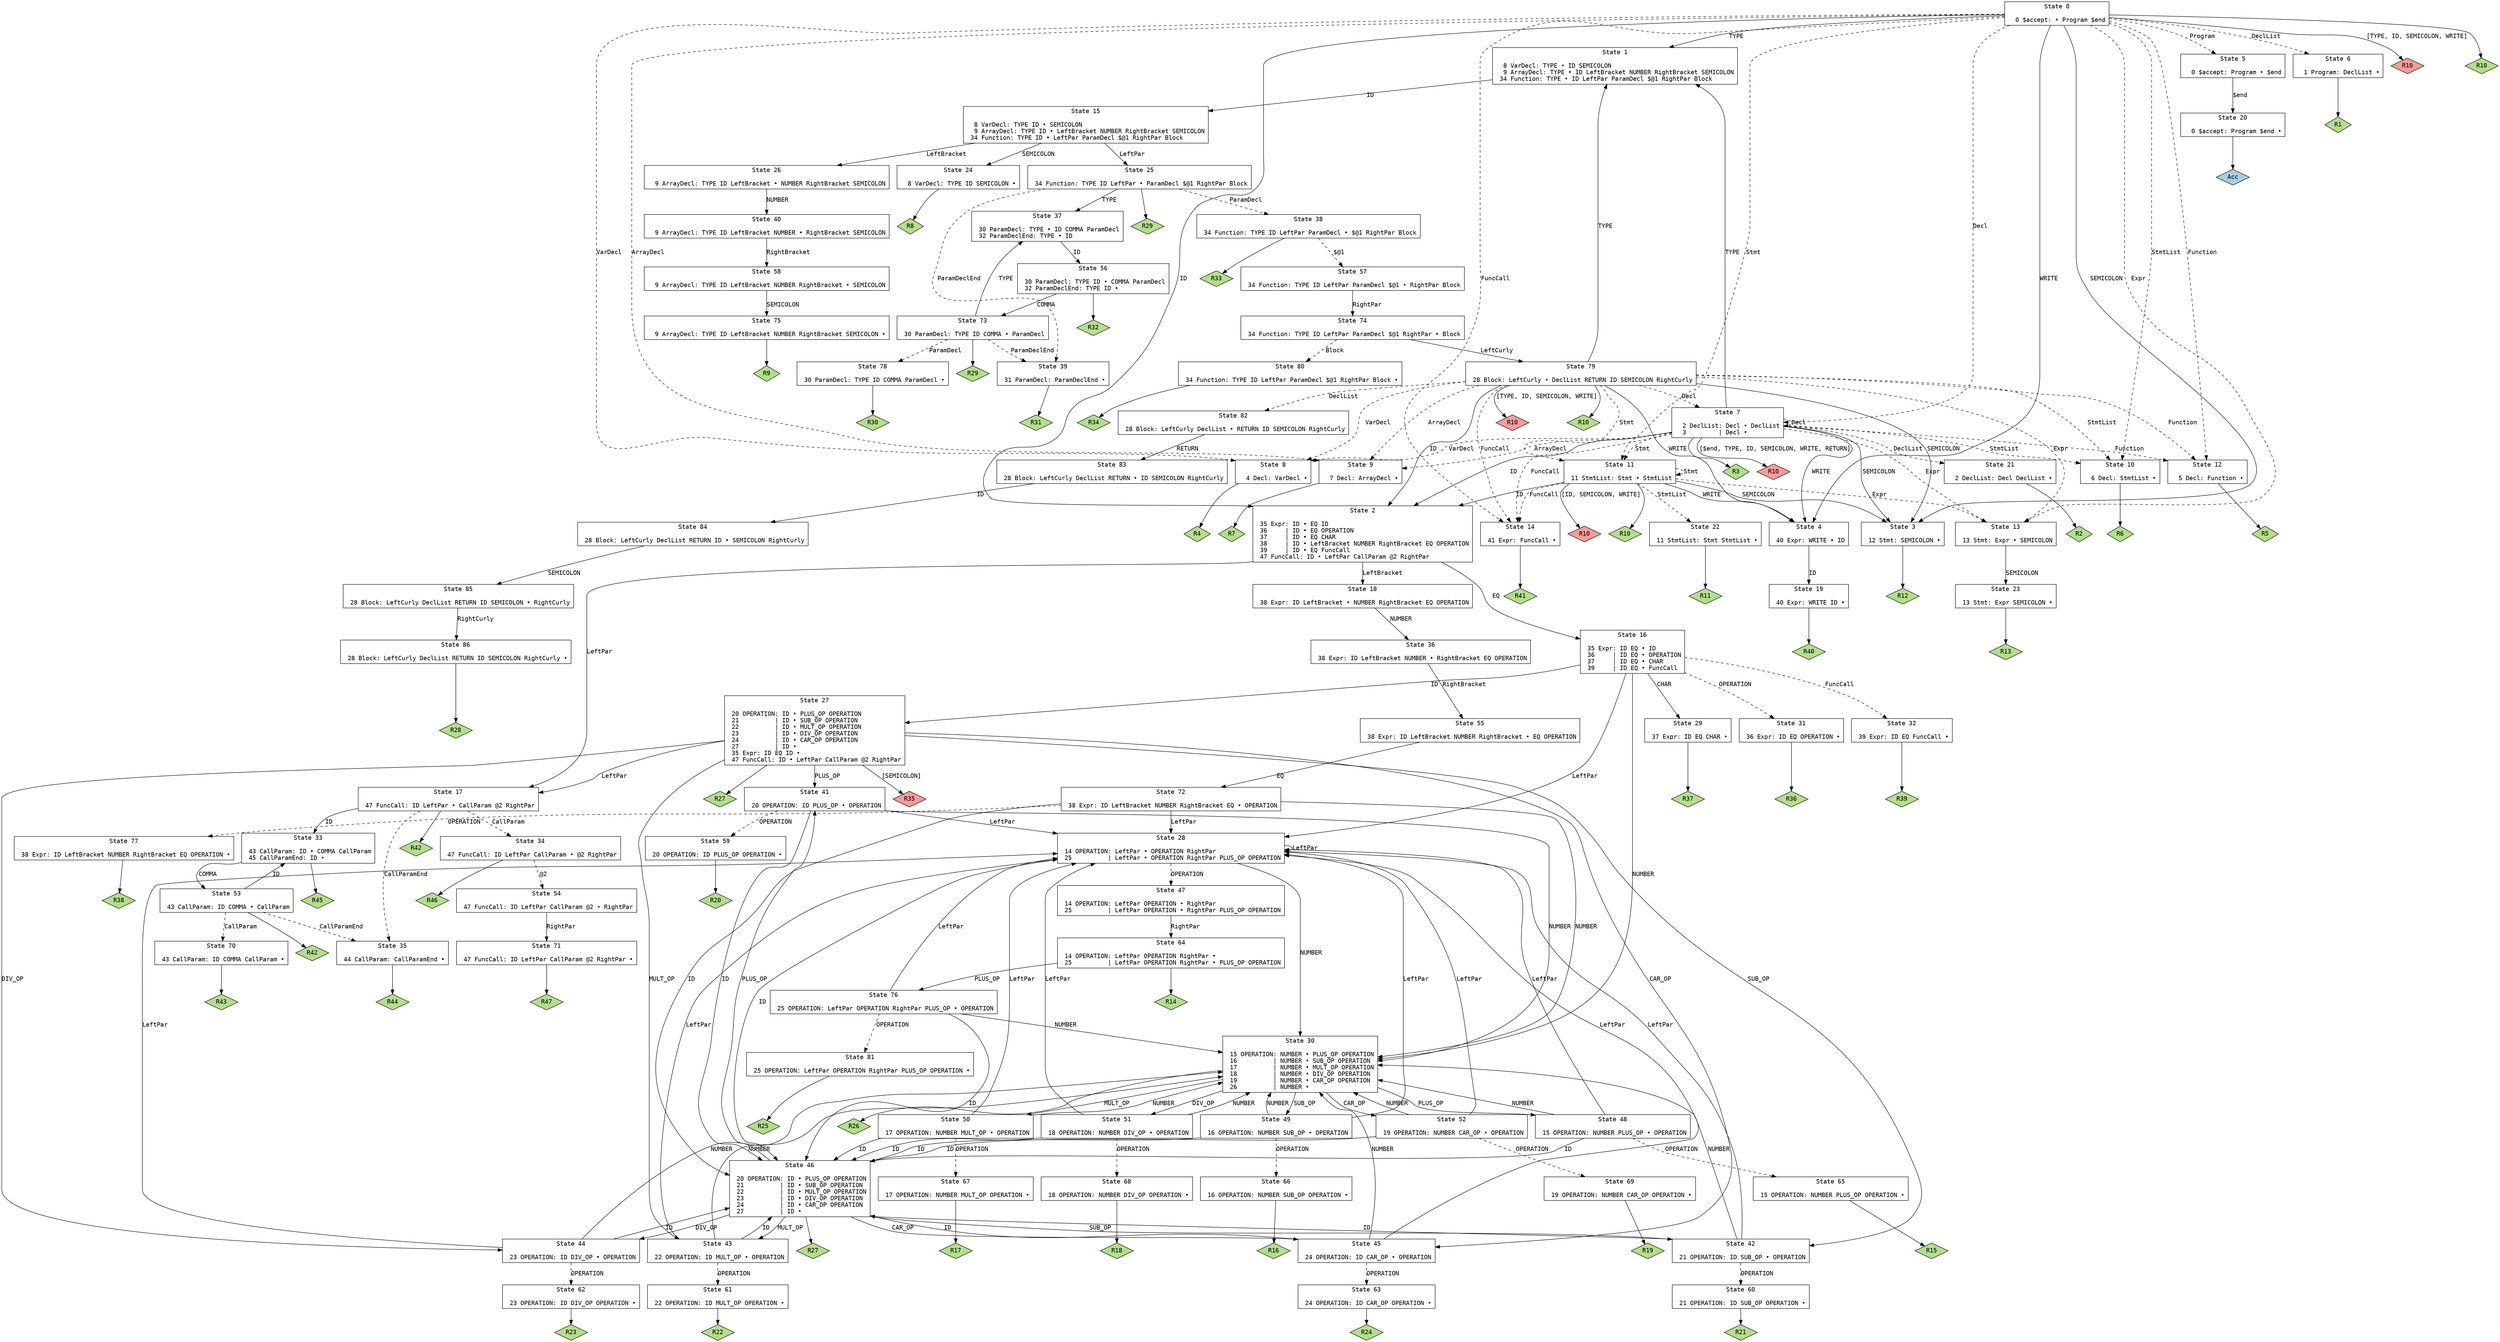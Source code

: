 // Generated by GNU Bison 3.8.2.
// Report bugs to <bug-bison@gnu.org>.
// Home page: <https://www.gnu.org/software/bison/>.

digraph "parser.y"
{
  node [fontname = courier, shape = box, colorscheme = paired6]
  edge [fontname = courier]

  0 [label="State 0\n\l  0 $accept: • Program $end\l"]
  0 -> 1 [style=solid label="TYPE"]
  0 -> 2 [style=solid label="ID"]
  0 -> 3 [style=solid label="SEMICOLON"]
  0 -> 4 [style=solid label="WRITE"]
  0 -> 5 [style=dashed label="Program"]
  0 -> 6 [style=dashed label="DeclList"]
  0 -> 7 [style=dashed label="Decl"]
  0 -> 8 [style=dashed label="VarDecl"]
  0 -> 9 [style=dashed label="ArrayDecl"]
  0 -> 10 [style=dashed label="StmtList"]
  0 -> 11 [style=dashed label="Stmt"]
  0 -> 12 [style=dashed label="Function"]
  0 -> 13 [style=dashed label="Expr"]
  0 -> 14 [style=dashed label="FuncCall"]
  0 -> "0R10d" [label="[TYPE, ID, SEMICOLON, WRITE]", style=solid]
 "0R10d" [label="R10", fillcolor=5, shape=diamond, style=filled]
  0 -> "0R10" [style=solid]
 "0R10" [label="R10", fillcolor=3, shape=diamond, style=filled]
  1 [label="State 1\n\l  8 VarDecl: TYPE • ID SEMICOLON\l  9 ArrayDecl: TYPE • ID LeftBracket NUMBER RightBracket SEMICOLON\l 34 Function: TYPE • ID LeftPar ParamDecl $@1 RightPar Block\l"]
  1 -> 15 [style=solid label="ID"]
  2 [label="State 2\n\l 35 Expr: ID • EQ ID\l 36     | ID • EQ OPERATION\l 37     | ID • EQ CHAR\l 38     | ID • LeftBracket NUMBER RightBracket EQ OPERATION\l 39     | ID • EQ FuncCall\l 47 FuncCall: ID • LeftPar CallParam @2 RightPar\l"]
  2 -> 16 [style=solid label="EQ"]
  2 -> 17 [style=solid label="LeftPar"]
  2 -> 18 [style=solid label="LeftBracket"]
  3 [label="State 3\n\l 12 Stmt: SEMICOLON •\l"]
  3 -> "3R12" [style=solid]
 "3R12" [label="R12", fillcolor=3, shape=diamond, style=filled]
  4 [label="State 4\n\l 40 Expr: WRITE • ID\l"]
  4 -> 19 [style=solid label="ID"]
  5 [label="State 5\n\l  0 $accept: Program • $end\l"]
  5 -> 20 [style=solid label="$end"]
  6 [label="State 6\n\l  1 Program: DeclList •\l"]
  6 -> "6R1" [style=solid]
 "6R1" [label="R1", fillcolor=3, shape=diamond, style=filled]
  7 [label="State 7\n\l  2 DeclList: Decl • DeclList\l  3         | Decl •\l"]
  7 -> 1 [style=solid label="TYPE"]
  7 -> 2 [style=solid label="ID"]
  7 -> 3 [style=solid label="SEMICOLON"]
  7 -> 4 [style=solid label="WRITE"]
  7 -> 21 [style=dashed label="DeclList"]
  7 -> 7 [style=dashed label="Decl"]
  7 -> 8 [style=dashed label="VarDecl"]
  7 -> 9 [style=dashed label="ArrayDecl"]
  7 -> 10 [style=dashed label="StmtList"]
  7 -> 11 [style=dashed label="Stmt"]
  7 -> 12 [style=dashed label="Function"]
  7 -> 13 [style=dashed label="Expr"]
  7 -> 14 [style=dashed label="FuncCall"]
  7 -> "7R3" [style=solid]
 "7R3" [label="R3", fillcolor=3, shape=diamond, style=filled]
  7 -> "7R10d" [label="[$end, TYPE, ID, SEMICOLON, WRITE, RETURN]", style=solid]
 "7R10d" [label="R10", fillcolor=5, shape=diamond, style=filled]
  8 [label="State 8\n\l  4 Decl: VarDecl •\l"]
  8 -> "8R4" [style=solid]
 "8R4" [label="R4", fillcolor=3, shape=diamond, style=filled]
  9 [label="State 9\n\l  7 Decl: ArrayDecl •\l"]
  9 -> "9R7" [style=solid]
 "9R7" [label="R7", fillcolor=3, shape=diamond, style=filled]
  10 [label="State 10\n\l  6 Decl: StmtList •\l"]
  10 -> "10R6" [style=solid]
 "10R6" [label="R6", fillcolor=3, shape=diamond, style=filled]
  11 [label="State 11\n\l 11 StmtList: Stmt • StmtList\l"]
  11 -> 2 [style=solid label="ID"]
  11 -> 3 [style=solid label="SEMICOLON"]
  11 -> 4 [style=solid label="WRITE"]
  11 -> 22 [style=dashed label="StmtList"]
  11 -> 11 [style=dashed label="Stmt"]
  11 -> 13 [style=dashed label="Expr"]
  11 -> 14 [style=dashed label="FuncCall"]
  11 -> "11R10d" [label="[ID, SEMICOLON, WRITE]", style=solid]
 "11R10d" [label="R10", fillcolor=5, shape=diamond, style=filled]
  11 -> "11R10" [style=solid]
 "11R10" [label="R10", fillcolor=3, shape=diamond, style=filled]
  12 [label="State 12\n\l  5 Decl: Function •\l"]
  12 -> "12R5" [style=solid]
 "12R5" [label="R5", fillcolor=3, shape=diamond, style=filled]
  13 [label="State 13\n\l 13 Stmt: Expr • SEMICOLON\l"]
  13 -> 23 [style=solid label="SEMICOLON"]
  14 [label="State 14\n\l 41 Expr: FuncCall •\l"]
  14 -> "14R41" [style=solid]
 "14R41" [label="R41", fillcolor=3, shape=diamond, style=filled]
  15 [label="State 15\n\l  8 VarDecl: TYPE ID • SEMICOLON\l  9 ArrayDecl: TYPE ID • LeftBracket NUMBER RightBracket SEMICOLON\l 34 Function: TYPE ID • LeftPar ParamDecl $@1 RightPar Block\l"]
  15 -> 24 [style=solid label="SEMICOLON"]
  15 -> 25 [style=solid label="LeftPar"]
  15 -> 26 [style=solid label="LeftBracket"]
  16 [label="State 16\n\l 35 Expr: ID EQ • ID\l 36     | ID EQ • OPERATION\l 37     | ID EQ • CHAR\l 39     | ID EQ • FuncCall\l"]
  16 -> 27 [style=solid label="ID"]
  16 -> 28 [style=solid label="LeftPar"]
  16 -> 29 [style=solid label="CHAR"]
  16 -> 30 [style=solid label="NUMBER"]
  16 -> 31 [style=dashed label="OPERATION"]
  16 -> 32 [style=dashed label="FuncCall"]
  17 [label="State 17\n\l 47 FuncCall: ID LeftPar • CallParam @2 RightPar\l"]
  17 -> 33 [style=solid label="ID"]
  17 -> 34 [style=dashed label="CallParam"]
  17 -> 35 [style=dashed label="CallParamEnd"]
  17 -> "17R42" [style=solid]
 "17R42" [label="R42", fillcolor=3, shape=diamond, style=filled]
  18 [label="State 18\n\l 38 Expr: ID LeftBracket • NUMBER RightBracket EQ OPERATION\l"]
  18 -> 36 [style=solid label="NUMBER"]
  19 [label="State 19\n\l 40 Expr: WRITE ID •\l"]
  19 -> "19R40" [style=solid]
 "19R40" [label="R40", fillcolor=3, shape=diamond, style=filled]
  20 [label="State 20\n\l  0 $accept: Program $end •\l"]
  20 -> "20R0" [style=solid]
 "20R0" [label="Acc", fillcolor=1, shape=diamond, style=filled]
  21 [label="State 21\n\l  2 DeclList: Decl DeclList •\l"]
  21 -> "21R2" [style=solid]
 "21R2" [label="R2", fillcolor=3, shape=diamond, style=filled]
  22 [label="State 22\n\l 11 StmtList: Stmt StmtList •\l"]
  22 -> "22R11" [style=solid]
 "22R11" [label="R11", fillcolor=3, shape=diamond, style=filled]
  23 [label="State 23\n\l 13 Stmt: Expr SEMICOLON •\l"]
  23 -> "23R13" [style=solid]
 "23R13" [label="R13", fillcolor=3, shape=diamond, style=filled]
  24 [label="State 24\n\l  8 VarDecl: TYPE ID SEMICOLON •\l"]
  24 -> "24R8" [style=solid]
 "24R8" [label="R8", fillcolor=3, shape=diamond, style=filled]
  25 [label="State 25\n\l 34 Function: TYPE ID LeftPar • ParamDecl $@1 RightPar Block\l"]
  25 -> 37 [style=solid label="TYPE"]
  25 -> 38 [style=dashed label="ParamDecl"]
  25 -> 39 [style=dashed label="ParamDeclEnd"]
  25 -> "25R29" [style=solid]
 "25R29" [label="R29", fillcolor=3, shape=diamond, style=filled]
  26 [label="State 26\n\l  9 ArrayDecl: TYPE ID LeftBracket • NUMBER RightBracket SEMICOLON\l"]
  26 -> 40 [style=solid label="NUMBER"]
  27 [label="State 27\n\l 20 OPERATION: ID • PLUS_OP OPERATION\l 21          | ID • SUB_OP OPERATION\l 22          | ID • MULT_OP OPERATION\l 23          | ID • DIV_OP OPERATION\l 24          | ID • CAR_OP OPERATION\l 27          | ID •\l 35 Expr: ID EQ ID •\l 47 FuncCall: ID • LeftPar CallParam @2 RightPar\l"]
  27 -> 41 [style=solid label="PLUS_OP"]
  27 -> 42 [style=solid label="SUB_OP"]
  27 -> 43 [style=solid label="MULT_OP"]
  27 -> 44 [style=solid label="DIV_OP"]
  27 -> 45 [style=solid label="CAR_OP"]
  27 -> 17 [style=solid label="LeftPar"]
  27 -> "27R27" [style=solid]
 "27R27" [label="R27", fillcolor=3, shape=diamond, style=filled]
  27 -> "27R35d" [label="[SEMICOLON]", style=solid]
 "27R35d" [label="R35", fillcolor=5, shape=diamond, style=filled]
  28 [label="State 28\n\l 14 OPERATION: LeftPar • OPERATION RightPar\l 25          | LeftPar • OPERATION RightPar PLUS_OP OPERATION\l"]
  28 -> 46 [style=solid label="ID"]
  28 -> 28 [style=solid label="LeftPar"]
  28 -> 30 [style=solid label="NUMBER"]
  28 -> 47 [style=dashed label="OPERATION"]
  29 [label="State 29\n\l 37 Expr: ID EQ CHAR •\l"]
  29 -> "29R37" [style=solid]
 "29R37" [label="R37", fillcolor=3, shape=diamond, style=filled]
  30 [label="State 30\n\l 15 OPERATION: NUMBER • PLUS_OP OPERATION\l 16          | NUMBER • SUB_OP OPERATION\l 17          | NUMBER • MULT_OP OPERATION\l 18          | NUMBER • DIV_OP OPERATION\l 19          | NUMBER • CAR_OP OPERATION\l 26          | NUMBER •\l"]
  30 -> 48 [style=solid label="PLUS_OP"]
  30 -> 49 [style=solid label="SUB_OP"]
  30 -> 50 [style=solid label="MULT_OP"]
  30 -> 51 [style=solid label="DIV_OP"]
  30 -> 52 [style=solid label="CAR_OP"]
  30 -> "30R26" [style=solid]
 "30R26" [label="R26", fillcolor=3, shape=diamond, style=filled]
  31 [label="State 31\n\l 36 Expr: ID EQ OPERATION •\l"]
  31 -> "31R36" [style=solid]
 "31R36" [label="R36", fillcolor=3, shape=diamond, style=filled]
  32 [label="State 32\n\l 39 Expr: ID EQ FuncCall •\l"]
  32 -> "32R39" [style=solid]
 "32R39" [label="R39", fillcolor=3, shape=diamond, style=filled]
  33 [label="State 33\n\l 43 CallParam: ID • COMMA CallParam\l 45 CallParamEnd: ID •\l"]
  33 -> 53 [style=solid label="COMMA"]
  33 -> "33R45" [style=solid]
 "33R45" [label="R45", fillcolor=3, shape=diamond, style=filled]
  34 [label="State 34\n\l 47 FuncCall: ID LeftPar CallParam • @2 RightPar\l"]
  34 -> 54 [style=dashed label="@2"]
  34 -> "34R46" [style=solid]
 "34R46" [label="R46", fillcolor=3, shape=diamond, style=filled]
  35 [label="State 35\n\l 44 CallParam: CallParamEnd •\l"]
  35 -> "35R44" [style=solid]
 "35R44" [label="R44", fillcolor=3, shape=diamond, style=filled]
  36 [label="State 36\n\l 38 Expr: ID LeftBracket NUMBER • RightBracket EQ OPERATION\l"]
  36 -> 55 [style=solid label="RightBracket"]
  37 [label="State 37\n\l 30 ParamDecl: TYPE • ID COMMA ParamDecl\l 32 ParamDeclEnd: TYPE • ID\l"]
  37 -> 56 [style=solid label="ID"]
  38 [label="State 38\n\l 34 Function: TYPE ID LeftPar ParamDecl • $@1 RightPar Block\l"]
  38 -> 57 [style=dashed label="$@1"]
  38 -> "38R33" [style=solid]
 "38R33" [label="R33", fillcolor=3, shape=diamond, style=filled]
  39 [label="State 39\n\l 31 ParamDecl: ParamDeclEnd •\l"]
  39 -> "39R31" [style=solid]
 "39R31" [label="R31", fillcolor=3, shape=diamond, style=filled]
  40 [label="State 40\n\l  9 ArrayDecl: TYPE ID LeftBracket NUMBER • RightBracket SEMICOLON\l"]
  40 -> 58 [style=solid label="RightBracket"]
  41 [label="State 41\n\l 20 OPERATION: ID PLUS_OP • OPERATION\l"]
  41 -> 46 [style=solid label="ID"]
  41 -> 28 [style=solid label="LeftPar"]
  41 -> 30 [style=solid label="NUMBER"]
  41 -> 59 [style=dashed label="OPERATION"]
  42 [label="State 42\n\l 21 OPERATION: ID SUB_OP • OPERATION\l"]
  42 -> 46 [style=solid label="ID"]
  42 -> 28 [style=solid label="LeftPar"]
  42 -> 30 [style=solid label="NUMBER"]
  42 -> 60 [style=dashed label="OPERATION"]
  43 [label="State 43\n\l 22 OPERATION: ID MULT_OP • OPERATION\l"]
  43 -> 46 [style=solid label="ID"]
  43 -> 28 [style=solid label="LeftPar"]
  43 -> 30 [style=solid label="NUMBER"]
  43 -> 61 [style=dashed label="OPERATION"]
  44 [label="State 44\n\l 23 OPERATION: ID DIV_OP • OPERATION\l"]
  44 -> 46 [style=solid label="ID"]
  44 -> 28 [style=solid label="LeftPar"]
  44 -> 30 [style=solid label="NUMBER"]
  44 -> 62 [style=dashed label="OPERATION"]
  45 [label="State 45\n\l 24 OPERATION: ID CAR_OP • OPERATION\l"]
  45 -> 46 [style=solid label="ID"]
  45 -> 28 [style=solid label="LeftPar"]
  45 -> 30 [style=solid label="NUMBER"]
  45 -> 63 [style=dashed label="OPERATION"]
  46 [label="State 46\n\l 20 OPERATION: ID • PLUS_OP OPERATION\l 21          | ID • SUB_OP OPERATION\l 22          | ID • MULT_OP OPERATION\l 23          | ID • DIV_OP OPERATION\l 24          | ID • CAR_OP OPERATION\l 27          | ID •\l"]
  46 -> 41 [style=solid label="PLUS_OP"]
  46 -> 42 [style=solid label="SUB_OP"]
  46 -> 43 [style=solid label="MULT_OP"]
  46 -> 44 [style=solid label="DIV_OP"]
  46 -> 45 [style=solid label="CAR_OP"]
  46 -> "46R27" [style=solid]
 "46R27" [label="R27", fillcolor=3, shape=diamond, style=filled]
  47 [label="State 47\n\l 14 OPERATION: LeftPar OPERATION • RightPar\l 25          | LeftPar OPERATION • RightPar PLUS_OP OPERATION\l"]
  47 -> 64 [style=solid label="RightPar"]
  48 [label="State 48\n\l 15 OPERATION: NUMBER PLUS_OP • OPERATION\l"]
  48 -> 46 [style=solid label="ID"]
  48 -> 28 [style=solid label="LeftPar"]
  48 -> 30 [style=solid label="NUMBER"]
  48 -> 65 [style=dashed label="OPERATION"]
  49 [label="State 49\n\l 16 OPERATION: NUMBER SUB_OP • OPERATION\l"]
  49 -> 46 [style=solid label="ID"]
  49 -> 28 [style=solid label="LeftPar"]
  49 -> 30 [style=solid label="NUMBER"]
  49 -> 66 [style=dashed label="OPERATION"]
  50 [label="State 50\n\l 17 OPERATION: NUMBER MULT_OP • OPERATION\l"]
  50 -> 46 [style=solid label="ID"]
  50 -> 28 [style=solid label="LeftPar"]
  50 -> 30 [style=solid label="NUMBER"]
  50 -> 67 [style=dashed label="OPERATION"]
  51 [label="State 51\n\l 18 OPERATION: NUMBER DIV_OP • OPERATION\l"]
  51 -> 46 [style=solid label="ID"]
  51 -> 28 [style=solid label="LeftPar"]
  51 -> 30 [style=solid label="NUMBER"]
  51 -> 68 [style=dashed label="OPERATION"]
  52 [label="State 52\n\l 19 OPERATION: NUMBER CAR_OP • OPERATION\l"]
  52 -> 46 [style=solid label="ID"]
  52 -> 28 [style=solid label="LeftPar"]
  52 -> 30 [style=solid label="NUMBER"]
  52 -> 69 [style=dashed label="OPERATION"]
  53 [label="State 53\n\l 43 CallParam: ID COMMA • CallParam\l"]
  53 -> 33 [style=solid label="ID"]
  53 -> 70 [style=dashed label="CallParam"]
  53 -> 35 [style=dashed label="CallParamEnd"]
  53 -> "53R42" [style=solid]
 "53R42" [label="R42", fillcolor=3, shape=diamond, style=filled]
  54 [label="State 54\n\l 47 FuncCall: ID LeftPar CallParam @2 • RightPar\l"]
  54 -> 71 [style=solid label="RightPar"]
  55 [label="State 55\n\l 38 Expr: ID LeftBracket NUMBER RightBracket • EQ OPERATION\l"]
  55 -> 72 [style=solid label="EQ"]
  56 [label="State 56\n\l 30 ParamDecl: TYPE ID • COMMA ParamDecl\l 32 ParamDeclEnd: TYPE ID •\l"]
  56 -> 73 [style=solid label="COMMA"]
  56 -> "56R32" [style=solid]
 "56R32" [label="R32", fillcolor=3, shape=diamond, style=filled]
  57 [label="State 57\n\l 34 Function: TYPE ID LeftPar ParamDecl $@1 • RightPar Block\l"]
  57 -> 74 [style=solid label="RightPar"]
  58 [label="State 58\n\l  9 ArrayDecl: TYPE ID LeftBracket NUMBER RightBracket • SEMICOLON\l"]
  58 -> 75 [style=solid label="SEMICOLON"]
  59 [label="State 59\n\l 20 OPERATION: ID PLUS_OP OPERATION •\l"]
  59 -> "59R20" [style=solid]
 "59R20" [label="R20", fillcolor=3, shape=diamond, style=filled]
  60 [label="State 60\n\l 21 OPERATION: ID SUB_OP OPERATION •\l"]
  60 -> "60R21" [style=solid]
 "60R21" [label="R21", fillcolor=3, shape=diamond, style=filled]
  61 [label="State 61\n\l 22 OPERATION: ID MULT_OP OPERATION •\l"]
  61 -> "61R22" [style=solid]
 "61R22" [label="R22", fillcolor=3, shape=diamond, style=filled]
  62 [label="State 62\n\l 23 OPERATION: ID DIV_OP OPERATION •\l"]
  62 -> "62R23" [style=solid]
 "62R23" [label="R23", fillcolor=3, shape=diamond, style=filled]
  63 [label="State 63\n\l 24 OPERATION: ID CAR_OP OPERATION •\l"]
  63 -> "63R24" [style=solid]
 "63R24" [label="R24", fillcolor=3, shape=diamond, style=filled]
  64 [label="State 64\n\l 14 OPERATION: LeftPar OPERATION RightPar •\l 25          | LeftPar OPERATION RightPar • PLUS_OP OPERATION\l"]
  64 -> 76 [style=solid label="PLUS_OP"]
  64 -> "64R14" [style=solid]
 "64R14" [label="R14", fillcolor=3, shape=diamond, style=filled]
  65 [label="State 65\n\l 15 OPERATION: NUMBER PLUS_OP OPERATION •\l"]
  65 -> "65R15" [style=solid]
 "65R15" [label="R15", fillcolor=3, shape=diamond, style=filled]
  66 [label="State 66\n\l 16 OPERATION: NUMBER SUB_OP OPERATION •\l"]
  66 -> "66R16" [style=solid]
 "66R16" [label="R16", fillcolor=3, shape=diamond, style=filled]
  67 [label="State 67\n\l 17 OPERATION: NUMBER MULT_OP OPERATION •\l"]
  67 -> "67R17" [style=solid]
 "67R17" [label="R17", fillcolor=3, shape=diamond, style=filled]
  68 [label="State 68\n\l 18 OPERATION: NUMBER DIV_OP OPERATION •\l"]
  68 -> "68R18" [style=solid]
 "68R18" [label="R18", fillcolor=3, shape=diamond, style=filled]
  69 [label="State 69\n\l 19 OPERATION: NUMBER CAR_OP OPERATION •\l"]
  69 -> "69R19" [style=solid]
 "69R19" [label="R19", fillcolor=3, shape=diamond, style=filled]
  70 [label="State 70\n\l 43 CallParam: ID COMMA CallParam •\l"]
  70 -> "70R43" [style=solid]
 "70R43" [label="R43", fillcolor=3, shape=diamond, style=filled]
  71 [label="State 71\n\l 47 FuncCall: ID LeftPar CallParam @2 RightPar •\l"]
  71 -> "71R47" [style=solid]
 "71R47" [label="R47", fillcolor=3, shape=diamond, style=filled]
  72 [label="State 72\n\l 38 Expr: ID LeftBracket NUMBER RightBracket EQ • OPERATION\l"]
  72 -> 46 [style=solid label="ID"]
  72 -> 28 [style=solid label="LeftPar"]
  72 -> 30 [style=solid label="NUMBER"]
  72 -> 77 [style=dashed label="OPERATION"]
  73 [label="State 73\n\l 30 ParamDecl: TYPE ID COMMA • ParamDecl\l"]
  73 -> 37 [style=solid label="TYPE"]
  73 -> 78 [style=dashed label="ParamDecl"]
  73 -> 39 [style=dashed label="ParamDeclEnd"]
  73 -> "73R29" [style=solid]
 "73R29" [label="R29", fillcolor=3, shape=diamond, style=filled]
  74 [label="State 74\n\l 34 Function: TYPE ID LeftPar ParamDecl $@1 RightPar • Block\l"]
  74 -> 79 [style=solid label="LeftCurly"]
  74 -> 80 [style=dashed label="Block"]
  75 [label="State 75\n\l  9 ArrayDecl: TYPE ID LeftBracket NUMBER RightBracket SEMICOLON •\l"]
  75 -> "75R9" [style=solid]
 "75R9" [label="R9", fillcolor=3, shape=diamond, style=filled]
  76 [label="State 76\n\l 25 OPERATION: LeftPar OPERATION RightPar PLUS_OP • OPERATION\l"]
  76 -> 46 [style=solid label="ID"]
  76 -> 28 [style=solid label="LeftPar"]
  76 -> 30 [style=solid label="NUMBER"]
  76 -> 81 [style=dashed label="OPERATION"]
  77 [label="State 77\n\l 38 Expr: ID LeftBracket NUMBER RightBracket EQ OPERATION •\l"]
  77 -> "77R38" [style=solid]
 "77R38" [label="R38", fillcolor=3, shape=diamond, style=filled]
  78 [label="State 78\n\l 30 ParamDecl: TYPE ID COMMA ParamDecl •\l"]
  78 -> "78R30" [style=solid]
 "78R30" [label="R30", fillcolor=3, shape=diamond, style=filled]
  79 [label="State 79\n\l 28 Block: LeftCurly • DeclList RETURN ID SEMICOLON RightCurly\l"]
  79 -> 1 [style=solid label="TYPE"]
  79 -> 2 [style=solid label="ID"]
  79 -> 3 [style=solid label="SEMICOLON"]
  79 -> 4 [style=solid label="WRITE"]
  79 -> 82 [style=dashed label="DeclList"]
  79 -> 7 [style=dashed label="Decl"]
  79 -> 8 [style=dashed label="VarDecl"]
  79 -> 9 [style=dashed label="ArrayDecl"]
  79 -> 10 [style=dashed label="StmtList"]
  79 -> 11 [style=dashed label="Stmt"]
  79 -> 12 [style=dashed label="Function"]
  79 -> 13 [style=dashed label="Expr"]
  79 -> 14 [style=dashed label="FuncCall"]
  79 -> "79R10d" [label="[TYPE, ID, SEMICOLON, WRITE]", style=solid]
 "79R10d" [label="R10", fillcolor=5, shape=diamond, style=filled]
  79 -> "79R10" [style=solid]
 "79R10" [label="R10", fillcolor=3, shape=diamond, style=filled]
  80 [label="State 80\n\l 34 Function: TYPE ID LeftPar ParamDecl $@1 RightPar Block •\l"]
  80 -> "80R34" [style=solid]
 "80R34" [label="R34", fillcolor=3, shape=diamond, style=filled]
  81 [label="State 81\n\l 25 OPERATION: LeftPar OPERATION RightPar PLUS_OP OPERATION •\l"]
  81 -> "81R25" [style=solid]
 "81R25" [label="R25", fillcolor=3, shape=diamond, style=filled]
  82 [label="State 82\n\l 28 Block: LeftCurly DeclList • RETURN ID SEMICOLON RightCurly\l"]
  82 -> 83 [style=solid label="RETURN"]
  83 [label="State 83\n\l 28 Block: LeftCurly DeclList RETURN • ID SEMICOLON RightCurly\l"]
  83 -> 84 [style=solid label="ID"]
  84 [label="State 84\n\l 28 Block: LeftCurly DeclList RETURN ID • SEMICOLON RightCurly\l"]
  84 -> 85 [style=solid label="SEMICOLON"]
  85 [label="State 85\n\l 28 Block: LeftCurly DeclList RETURN ID SEMICOLON • RightCurly\l"]
  85 -> 86 [style=solid label="RightCurly"]
  86 [label="State 86\n\l 28 Block: LeftCurly DeclList RETURN ID SEMICOLON RightCurly •\l"]
  86 -> "86R28" [style=solid]
 "86R28" [label="R28", fillcolor=3, shape=diamond, style=filled]
}
